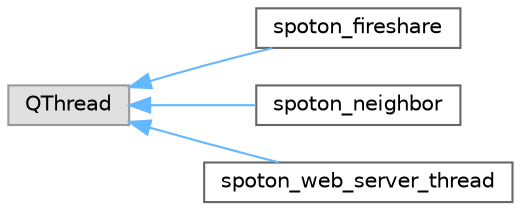 digraph "Graphical Class Hierarchy"
{
 // LATEX_PDF_SIZE
  bgcolor="transparent";
  edge [fontname=Helvetica,fontsize=10,labelfontname=Helvetica,labelfontsize=10];
  node [fontname=Helvetica,fontsize=10,shape=box,height=0.2,width=0.4];
  rankdir="LR";
  Node0 [id="Node000000",label="QThread",height=0.2,width=0.4,color="grey60", fillcolor="#E0E0E0", style="filled",tooltip=" "];
  Node0 -> Node1 [id="edge40_Node000000_Node000001",dir="back",color="steelblue1",style="solid",tooltip=" "];
  Node1 [id="Node000001",label="spoton_fireshare",height=0.2,width=0.4,color="grey40", fillcolor="white", style="filled",URL="$classspoton__fireshare.html",tooltip=" "];
  Node0 -> Node2 [id="edge41_Node000000_Node000002",dir="back",color="steelblue1",style="solid",tooltip=" "];
  Node2 [id="Node000002",label="spoton_neighbor",height=0.2,width=0.4,color="grey40", fillcolor="white", style="filled",URL="$classspoton__neighbor.html",tooltip=" "];
  Node0 -> Node3 [id="edge42_Node000000_Node000003",dir="back",color="steelblue1",style="solid",tooltip=" "];
  Node3 [id="Node000003",label="spoton_web_server_thread",height=0.2,width=0.4,color="grey40", fillcolor="white", style="filled",URL="$classspoton__web__server__thread.html",tooltip=" "];
}
